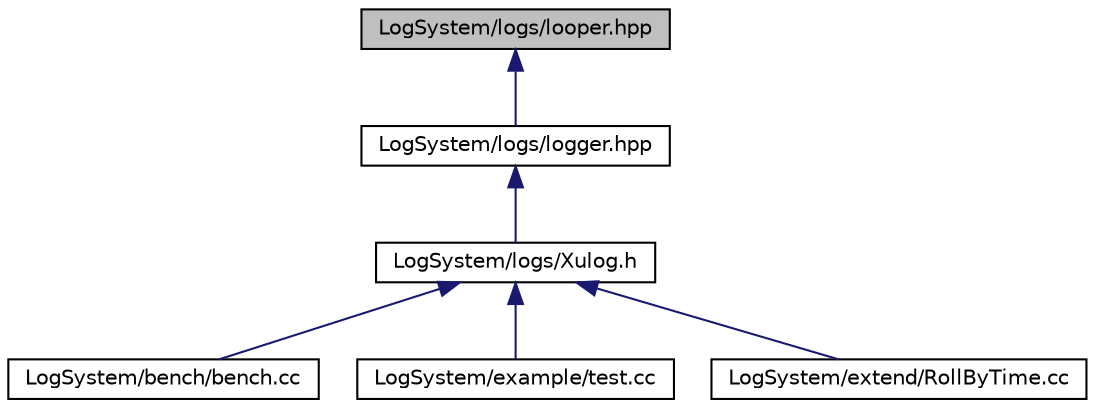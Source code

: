 digraph "LogSystem/logs/looper.hpp"
{
 // LATEX_PDF_SIZE
  edge [fontname="Helvetica",fontsize="10",labelfontname="Helvetica",labelfontsize="10"];
  node [fontname="Helvetica",fontsize="10",shape=record];
  Node1 [label="LogSystem/logs/looper.hpp",height=0.2,width=0.4,color="black", fillcolor="grey75", style="filled", fontcolor="black",tooltip="实现异步工作器"];
  Node1 -> Node2 [dir="back",color="midnightblue",fontsize="10",style="solid",fontname="Helvetica"];
  Node2 [label="LogSystem/logs/logger.hpp",height=0.2,width=0.4,color="black", fillcolor="white", style="filled",URL="$logger_8hpp.html",tooltip="日志器模块的实现"];
  Node2 -> Node3 [dir="back",color="midnightblue",fontsize="10",style="solid",fontname="Helvetica"];
  Node3 [label="LogSystem/logs/Xulog.h",height=0.2,width=0.4,color="black", fillcolor="white", style="filled",URL="$_xulog_8h.html",tooltip="全局日志接口和宏定义"];
  Node3 -> Node4 [dir="back",color="midnightblue",fontsize="10",style="solid",fontname="Helvetica"];
  Node4 [label="LogSystem/bench/bench.cc",height=0.2,width=0.4,color="black", fillcolor="white", style="filled",URL="$bench_8cc.html",tooltip=" "];
  Node3 -> Node5 [dir="back",color="midnightblue",fontsize="10",style="solid",fontname="Helvetica"];
  Node5 [label="LogSystem/example/test.cc",height=0.2,width=0.4,color="black", fillcolor="white", style="filled",URL="$test_8cc.html",tooltip=" "];
  Node3 -> Node6 [dir="back",color="midnightblue",fontsize="10",style="solid",fontname="Helvetica"];
  Node6 [label="LogSystem/extend/RollByTime.cc",height=0.2,width=0.4,color="black", fillcolor="white", style="filled",URL="$_roll_by_time_8cc.html",tooltip=" "];
}
